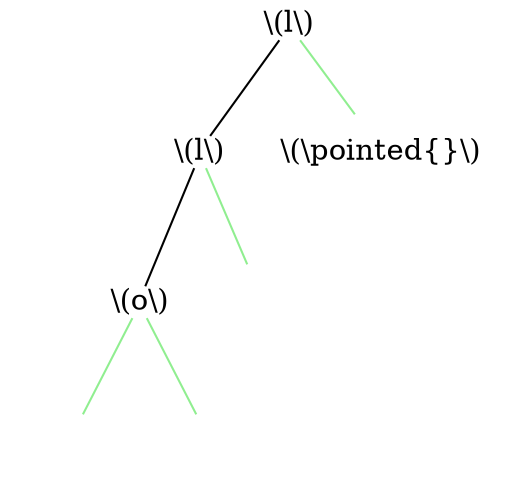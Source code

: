 graph {
	size="4,4"
	0 [label="\\(l\\)" shape=plain]
	1 [label="\\(l\\)" shape=plain]
	0 -- 1
	2 [label="\\(o\\)" shape=plain]
	1 -- 2
	3 [label="" shape=none]
	2 -- 3 [color=lightgreen]
	4 [label="" shape=none]
	2 -- 4 [color=lightgreen]
	5 [label="" shape=none]
	1 -- 5 [color=lightgreen]
	6 [label="\\(\\pointed{}\\)" shape=none]
	0 -- 6 [color=lightgreen]
}
